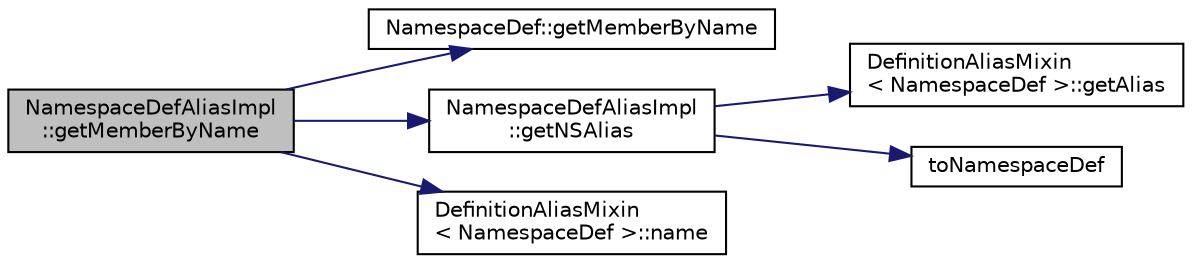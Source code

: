 digraph "NamespaceDefAliasImpl::getMemberByName"
{
 // LATEX_PDF_SIZE
  edge [fontname="Helvetica",fontsize="10",labelfontname="Helvetica",labelfontsize="10"];
  node [fontname="Helvetica",fontsize="10",shape=record];
  rankdir="LR";
  Node1 [label="NamespaceDefAliasImpl\l::getMemberByName",height=0.2,width=0.4,color="black", fillcolor="grey75", style="filled", fontcolor="black",tooltip=" "];
  Node1 -> Node2 [color="midnightblue",fontsize="10",style="solid",fontname="Helvetica"];
  Node2 [label="NamespaceDef::getMemberByName",height=0.2,width=0.4,color="black", fillcolor="white", style="filled",URL="$classNamespaceDef.html#abfeac05d3bebefde162e271a1d9e6b24",tooltip=" "];
  Node1 -> Node3 [color="midnightblue",fontsize="10",style="solid",fontname="Helvetica"];
  Node3 [label="NamespaceDefAliasImpl\l::getNSAlias",height=0.2,width=0.4,color="black", fillcolor="white", style="filled",URL="$classNamespaceDefAliasImpl.html#a5be38caca7bbb8eb32defba1f26a15b0",tooltip=" "];
  Node3 -> Node4 [color="midnightblue",fontsize="10",style="solid",fontname="Helvetica"];
  Node4 [label="DefinitionAliasMixin\l\< NamespaceDef \>::getAlias",height=0.2,width=0.4,color="black", fillcolor="white", style="filled",URL="$classDefinitionAliasMixin.html#a69970921105b4e7d6aebca0b297a9393",tooltip=" "];
  Node3 -> Node5 [color="midnightblue",fontsize="10",style="solid",fontname="Helvetica"];
  Node5 [label="toNamespaceDef",height=0.2,width=0.4,color="black", fillcolor="white", style="filled",URL="$namespacedef_8cpp.html#ae303e4de18684cb3d0c72d936cc0654f",tooltip=" "];
  Node1 -> Node6 [color="midnightblue",fontsize="10",style="solid",fontname="Helvetica"];
  Node6 [label="DefinitionAliasMixin\l\< NamespaceDef \>::name",height=0.2,width=0.4,color="black", fillcolor="white", style="filled",URL="$classDefinitionAliasMixin.html#a676c69ce70a1f30639296b187c26869e",tooltip=" "];
}
